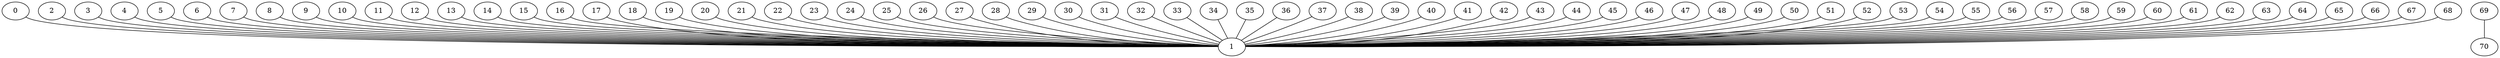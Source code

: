 graph G {
0;
1;
2;
3;
4;
5;
6;
7;
8;
9;
10;
11;
12;
13;
14;
15;
16;
17;
18;
19;
20;
21;
22;
23;
24;
25;
26;
27;
28;
29;
30;
31;
32;
33;
34;
35;
36;
37;
38;
39;
40;
41;
42;
43;
44;
45;
46;
47;
48;
49;
50;
51;
52;
53;
54;
55;
56;
57;
58;
59;
60;
61;
62;
63;
64;
65;
66;
67;
68;
69;
70;
0--1 ;
2--1 ;
3--1 ;
4--1 ;
5--1 ;
8--1 ;
7--1 ;
6--1 ;
9--1 ;
10--1 ;
15--1 ;
14--1 ;
13--1 ;
12--1 ;
11--1 ;
17--1 ;
16--1 ;
22--1 ;
21--1 ;
20--1 ;
19--1 ;
18--1 ;
24--1 ;
23--1 ;
26--1 ;
25--1 ;
27--1 ;
28--1 ;
29--1 ;
34--1 ;
33--1 ;
32--1 ;
31--1 ;
30--1 ;
35--1 ;
36--1 ;
38--1 ;
37--1 ;
40--1 ;
39--1 ;
41--1 ;
42--1 ;
43--1 ;
44--1 ;
45--1 ;
47--1 ;
46--1 ;
50--1 ;
49--1 ;
48--1 ;
52--1 ;
51--1 ;
57--1 ;
56--1 ;
55--1 ;
54--1 ;
53--1 ;
58--1 ;
60--1 ;
59--1 ;
62--1 ;
61--1 ;
66--1 ;
65--1 ;
64--1 ;
63--1 ;
67--1 ;
68--1 ;
69--70 ;
}
